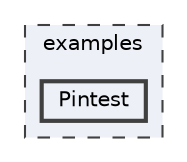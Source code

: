 digraph "/home/runner/work/FastLED/FastLED/examples/Pintest"
{
 // INTERACTIVE_SVG=YES
 // LATEX_PDF_SIZE
  bgcolor="transparent";
  edge [fontname=Helvetica,fontsize=10,labelfontname=Helvetica,labelfontsize=10];
  node [fontname=Helvetica,fontsize=10,shape=box,height=0.2,width=0.4];
  compound=true
  subgraph clusterdir_d28a4824dc47e487b107a5db32ef43c4 {
    graph [ bgcolor="#edf0f7", pencolor="grey25", label="examples", fontname=Helvetica,fontsize=10 style="filled,dashed", URL="dir_d28a4824dc47e487b107a5db32ef43c4.html",tooltip=""]
  dir_26c6288c6e5cb98dccb832f1aa4eaa4f [label="Pintest", fillcolor="#edf0f7", color="grey25", style="filled,bold", URL="dir_26c6288c6e5cb98dccb832f1aa4eaa4f.html",tooltip=""];
  }
}
